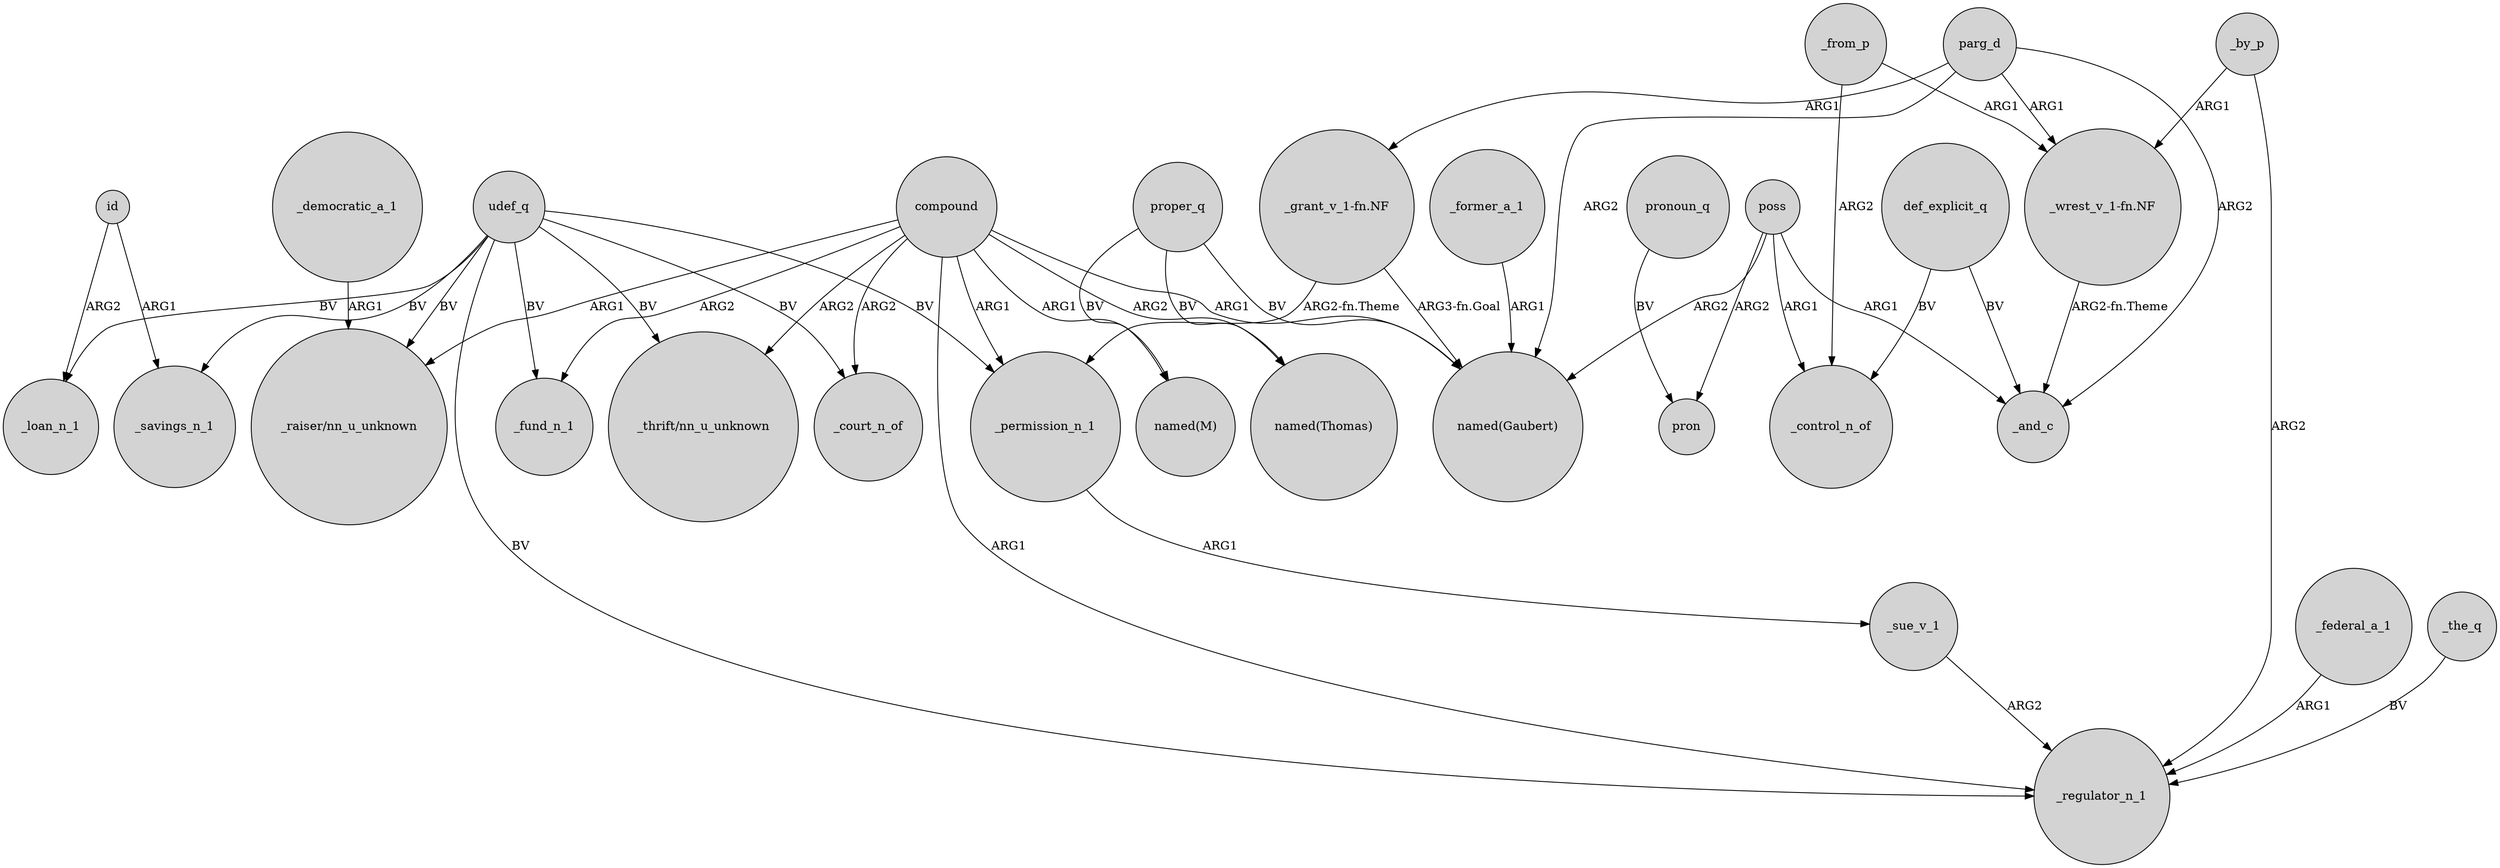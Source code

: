 digraph {
	node [shape=circle style=filled]
	_sue_v_1 -> _regulator_n_1 [label=ARG2]
	parg_d -> "_wrest_v_1-fn.NF" [label=ARG1]
	udef_q -> "_raiser/nn_u_unknown" [label=BV]
	id -> _savings_n_1 [label=ARG1]
	compound -> "_thrift/nn_u_unknown" [label=ARG2]
	_federal_a_1 -> _regulator_n_1 [label=ARG1]
	"_grant_v_1-fn.NF" -> _permission_n_1 [label="ARG2-fn.Theme"]
	poss -> pron [label=ARG2]
	poss -> _and_c [label=ARG1]
	def_explicit_q -> _and_c [label=BV]
	udef_q -> _court_n_of [label=BV]
	udef_q -> _savings_n_1 [label=BV]
	compound -> _fund_n_1 [label=ARG2]
	compound -> "named(Gaubert)" [label=ARG1]
	poss -> "named(Gaubert)" [label=ARG2]
	def_explicit_q -> _control_n_of [label=BV]
	proper_q -> "named(M)" [label=BV]
	udef_q -> _permission_n_1 [label=BV]
	parg_d -> _and_c [label=ARG2]
	_by_p -> "_wrest_v_1-fn.NF" [label=ARG1]
	_from_p -> "_wrest_v_1-fn.NF" [label=ARG1]
	pronoun_q -> pron [label=BV]
	proper_q -> "named(Thomas)" [label=BV]
	id -> _loan_n_1 [label=ARG2]
	compound -> "named(M)" [label=ARG1]
	"_grant_v_1-fn.NF" -> "named(Gaubert)" [label="ARG3-fn.Goal"]
	udef_q -> "_thrift/nn_u_unknown" [label=BV]
	compound -> _court_n_of [label=ARG2]
	_from_p -> _control_n_of [label=ARG2]
	udef_q -> _fund_n_1 [label=BV]
	proper_q -> "named(Gaubert)" [label=BV]
	compound -> _permission_n_1 [label=ARG1]
	poss -> _control_n_of [label=ARG1]
	compound -> "_raiser/nn_u_unknown" [label=ARG1]
	_the_q -> _regulator_n_1 [label=BV]
	"_wrest_v_1-fn.NF" -> _and_c [label="ARG2-fn.Theme"]
	_by_p -> _regulator_n_1 [label=ARG2]
	_democratic_a_1 -> "_raiser/nn_u_unknown" [label=ARG1]
	_permission_n_1 -> _sue_v_1 [label=ARG1]
	_former_a_1 -> "named(Gaubert)" [label=ARG1]
	compound -> _regulator_n_1 [label=ARG1]
	udef_q -> _regulator_n_1 [label=BV]
	parg_d -> "named(Gaubert)" [label=ARG2]
	compound -> "named(Thomas)" [label=ARG2]
	parg_d -> "_grant_v_1-fn.NF" [label=ARG1]
	udef_q -> _loan_n_1 [label=BV]
}
